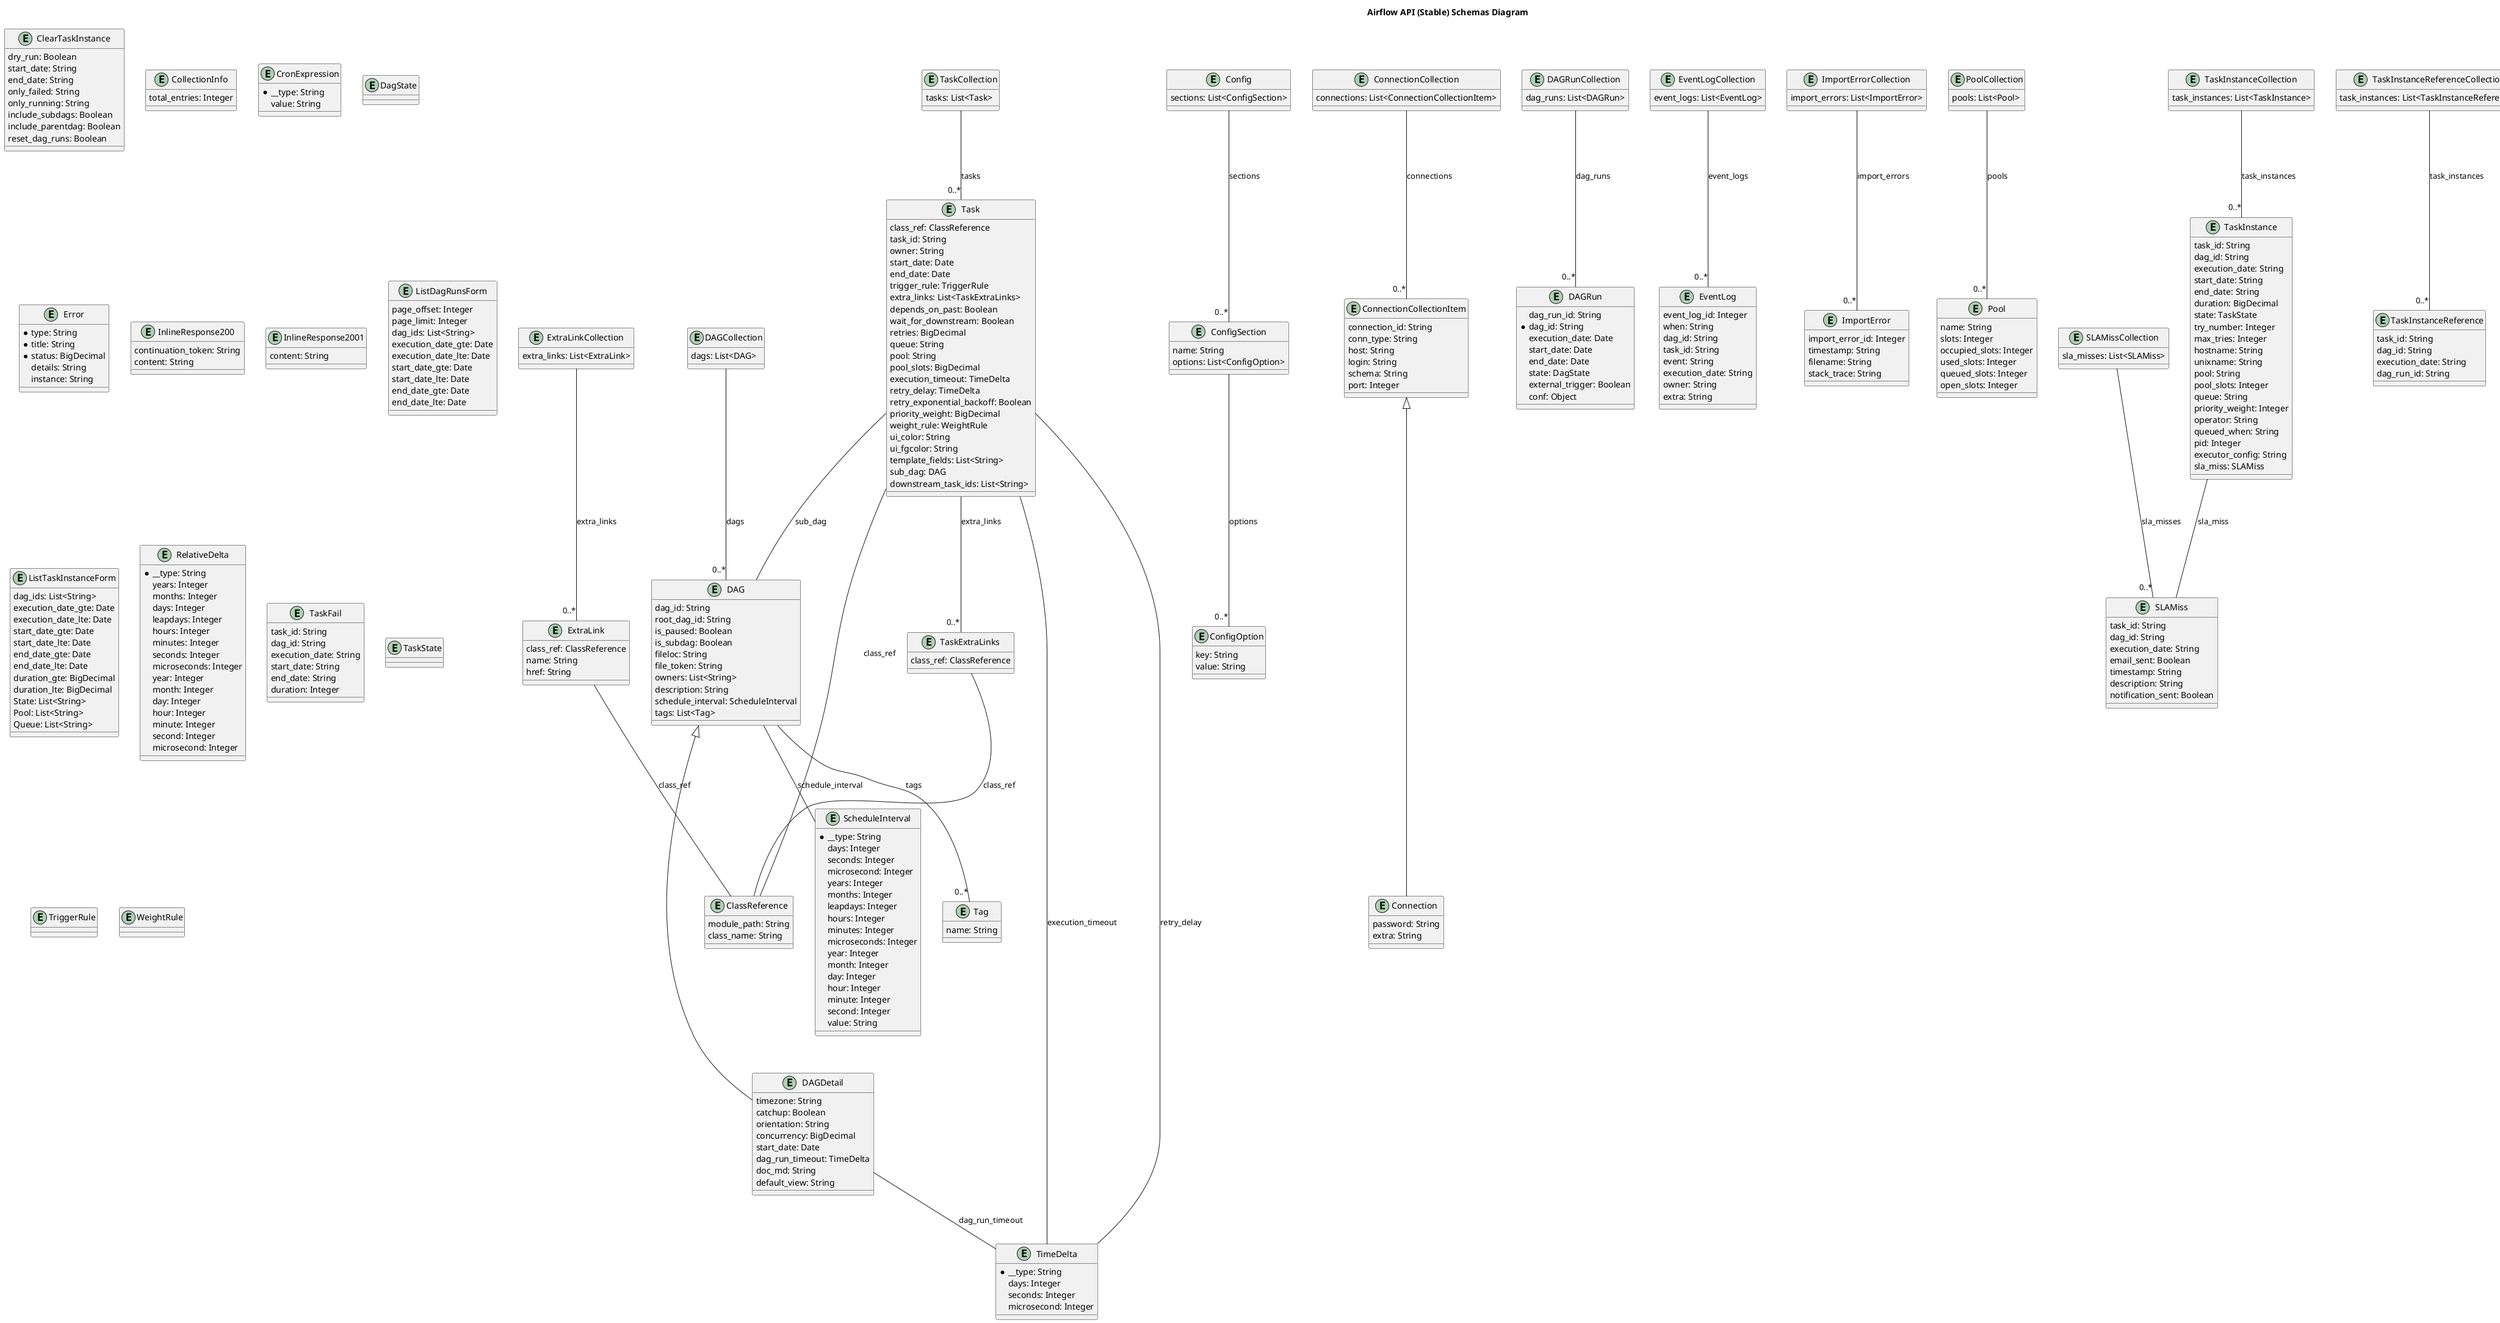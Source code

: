 @startuml

title Airflow API (Stable) Schemas Diagram

entity ClassReference { 
    module_path: String
    class_name: String
}

entity ClearTaskInstance { 
    dry_run: Boolean
    start_date: String
    end_date: String
    only_failed: String
    only_running: String
    include_subdags: Boolean
    include_parentdag: Boolean
    reset_dag_runs: Boolean
}

entity CollectionInfo { 
    total_entries: Integer
}

entity Config { 
    sections: List<ConfigSection>
}

entity ConfigOption { 
    key: String
    value: String
}

entity ConfigSection { 
    name: String
    options: List<ConfigOption>
}

entity Connection { 
    password: String
    extra: String
}

entity ConnectionCollection { 
    connections: List<ConnectionCollectionItem>
}

entity ConnectionCollectionItem { 
    connection_id: String
    conn_type: String
    host: String
    login: String
    schema: String
    port: Integer
}

entity CronExpression { 
    * __type: String
    value: String
}

entity DAG { 
    dag_id: String
    root_dag_id: String
    is_paused: Boolean
    is_subdag: Boolean
    fileloc: String
    file_token: String
    owners: List<String>
    description: String
    schedule_interval: ScheduleInterval
    tags: List<Tag>
}

entity DAGCollection { 
    dags: List<DAG>
}

entity DAGDetail { 
    timezone: String
    catchup: Boolean
    orientation: String
    concurrency: BigDecimal
    start_date: Date
    dag_run_timeout: TimeDelta
    doc_md: String
    default_view: String
}

entity DAGRun { 
    dag_run_id: String
    * dag_id: String
    execution_date: Date
    start_date: Date
    end_date: Date
    state: DagState
    external_trigger: Boolean
    conf: Object
}

entity DAGRunCollection { 
    dag_runs: List<DAGRun>
}

entity DagState { 
}

entity Error { 
    * type: String
    * title: String
    * status: BigDecimal
    details: String
    instance: String
}

entity EventLog { 
    event_log_id: Integer
    when: String
    dag_id: String
    task_id: String
    event: String
    execution_date: String
    owner: String
    extra: String
}

entity EventLogCollection { 
    event_logs: List<EventLog>
}

entity ExtraLink { 
    class_ref: ClassReference
    name: String
    href: String
}

entity ExtraLinkCollection { 
    extra_links: List<ExtraLink>
}

entity ImportError { 
    import_error_id: Integer
    timestamp: String
    filename: String
    stack_trace: String
}

entity ImportErrorCollection { 
    import_errors: List<ImportError>
}

entity InlineResponse200 { 
    continuation_token: String
    content: String
}

entity InlineResponse2001 { 
    content: String
}

entity ListDagRunsForm { 
    page_offset: Integer
    page_limit: Integer
    dag_ids: List<String>
    execution_date_gte: Date
    execution_date_lte: Date
    start_date_gte: Date
    start_date_lte: Date
    end_date_gte: Date
    end_date_lte: Date
}

entity ListTaskInstanceForm { 
    dag_ids: List<String>
    execution_date_gte: Date
    execution_date_lte: Date
    start_date_gte: Date
    start_date_lte: Date
    end_date_gte: Date
    end_date_lte: Date
    duration_gte: BigDecimal
    duration_lte: BigDecimal
    State: List<String>
    Pool: List<String>
    Queue: List<String>
}

entity Pool { 
    name: String
    slots: Integer
    occupied_slots: Integer
    used_slots: Integer
    queued_slots: Integer
    open_slots: Integer
}

entity PoolCollection { 
    pools: List<Pool>
}

entity RelativeDelta { 
    * __type: String
    years: Integer
    months: Integer
    days: Integer
    leapdays: Integer
    hours: Integer
    minutes: Integer
    seconds: Integer
    microseconds: Integer
    year: Integer
    month: Integer
    day: Integer
    hour: Integer
    minute: Integer
    second: Integer
    microsecond: Integer
}

entity SLAMiss { 
    task_id: String
    dag_id: String
    execution_date: String
    email_sent: Boolean
    timestamp: String
    description: String
    notification_sent: Boolean
}

entity SLAMissCollection { 
    sla_misses: List<SLAMiss>
}

entity ScheduleInterval { 
    * __type: String
    days: Integer
    seconds: Integer
    microsecond: Integer
    years: Integer
    months: Integer
    leapdays: Integer
    hours: Integer
    minutes: Integer
    microseconds: Integer
    year: Integer
    month: Integer
    day: Integer
    hour: Integer
    minute: Integer
    second: Integer
    value: String
}

entity Tag { 
    name: String
}

entity Task { 
    class_ref: ClassReference
    task_id: String
    owner: String
    start_date: Date
    end_date: Date
    trigger_rule: TriggerRule
    extra_links: List<TaskExtraLinks>
    depends_on_past: Boolean
    wait_for_downstream: Boolean
    retries: BigDecimal
    queue: String
    pool: String
    pool_slots: BigDecimal
    execution_timeout: TimeDelta
    retry_delay: TimeDelta
    retry_exponential_backoff: Boolean
    priority_weight: BigDecimal
    weight_rule: WeightRule
    ui_color: String
    ui_fgcolor: String
    template_fields: List<String>
    sub_dag: DAG
    downstream_task_ids: List<String>
}

entity TaskCollection { 
    tasks: List<Task>
}

entity TaskExtraLinks { 
    class_ref: ClassReference
}

entity TaskFail { 
    task_id: String
    dag_id: String
    execution_date: String
    start_date: String
    end_date: String
    duration: Integer
}

entity TaskInstance { 
    task_id: String
    dag_id: String
    execution_date: String
    start_date: String
    end_date: String
    duration: BigDecimal
    state: TaskState
    try_number: Integer
    max_tries: Integer
    hostname: String
    unixname: String
    pool: String
    pool_slots: Integer
    queue: String
    priority_weight: Integer
    operator: String
    queued_when: String
    pid: Integer
    executor_config: String
    sla_miss: SLAMiss
}

entity TaskInstanceCollection { 
    task_instances: List<TaskInstance>
}

entity TaskInstanceReference { 
    task_id: String
    dag_id: String
    execution_date: String
    dag_run_id: String
}

entity TaskInstanceReferenceCollection { 
    task_instances: List<TaskInstanceReference>
}

entity TaskState { 
}

entity TimeDelta { 
    * __type: String
    days: Integer
    seconds: Integer
    microsecond: Integer
}

entity TriggerRule { 
}

entity Variable { 
    value: String
}

entity VariableCollection { 
    variables: List<VariableCollectionItem>
}

entity VariableCollectionItem { 
    key: String
}

entity WeightRule { 
}

entity XCom { 
    value: String
}

entity XComCollection { 
    xcom_entries: List<XComCollectionItem>
}

entity XComCollectionItem { 
    key: String
    timestamp: String
    execution_date: String
    task_id: String
    dag_id: String
}

ConnectionCollectionItem <|--- Connection
DAG <|--- DAGDetail
VariableCollectionItem <|--- Variable
XComCollectionItem <|--- XCom

TaskInstanceReferenceCollection -- "0..*" TaskInstanceReference : task_instances
Task -- ClassReference : class_ref
Task -- "0..*" TaskExtraLinks : extra_links
Task -- TimeDelta : execution_timeout
Task -- TimeDelta : retry_delay
Task -- DAG : sub_dag
ConfigSection -- "0..*" ConfigOption : options
TaskInstanceCollection -- "0..*" TaskInstance : task_instances
TaskInstance -- SLAMiss : sla_miss
TaskExtraLinks -- ClassReference : class_ref
ExtraLinkCollection -- "0..*" ExtraLink : extra_links
EventLogCollection -- "0..*" EventLog : event_logs
Config -- "0..*" ConfigSection : sections
PoolCollection -- "0..*" Pool : pools
DAGRunCollection -- "0..*" DAGRun : dag_runs
DAGDetail -- TimeDelta : dag_run_timeout
ExtraLink -- ClassReference : class_ref
VariableCollection -- "0..*" VariableCollectionItem : variables
ConnectionCollection -- "0..*" ConnectionCollectionItem : connections
DAG -- ScheduleInterval : schedule_interval
DAG -- "0..*" Tag : tags
XComCollection -- "0..*" XComCollectionItem : xcom_entries
TaskCollection -- "0..*" Task : tasks
ImportErrorCollection -- "0..*" ImportError : import_errors
DAGCollection -- "0..*" DAG : dags
SLAMissCollection -- "0..*" SLAMiss : sla_misses

@enduml